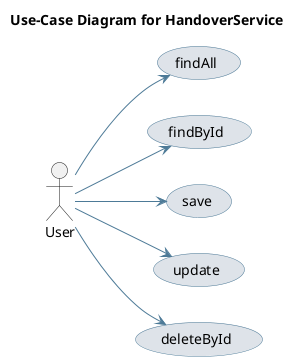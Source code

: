 @startuml
skinparam usecase {
 BackgroundColor #DEE3E9 
 BorderColor #4D7A97 
 ArrowColor #4D7A97 
}
left to right direction
title Use-Case Diagram for HandoverService

actor User
usecase "findAll" as UC_findAll
User --> UC_findAll
usecase "findById" as UC_findById
User --> UC_findById
usecase "save" as UC_save
User --> UC_save
usecase "update" as UC_update
User --> UC_update
usecase "deleteById" as UC_deleteById
User --> UC_deleteById
@enduml
